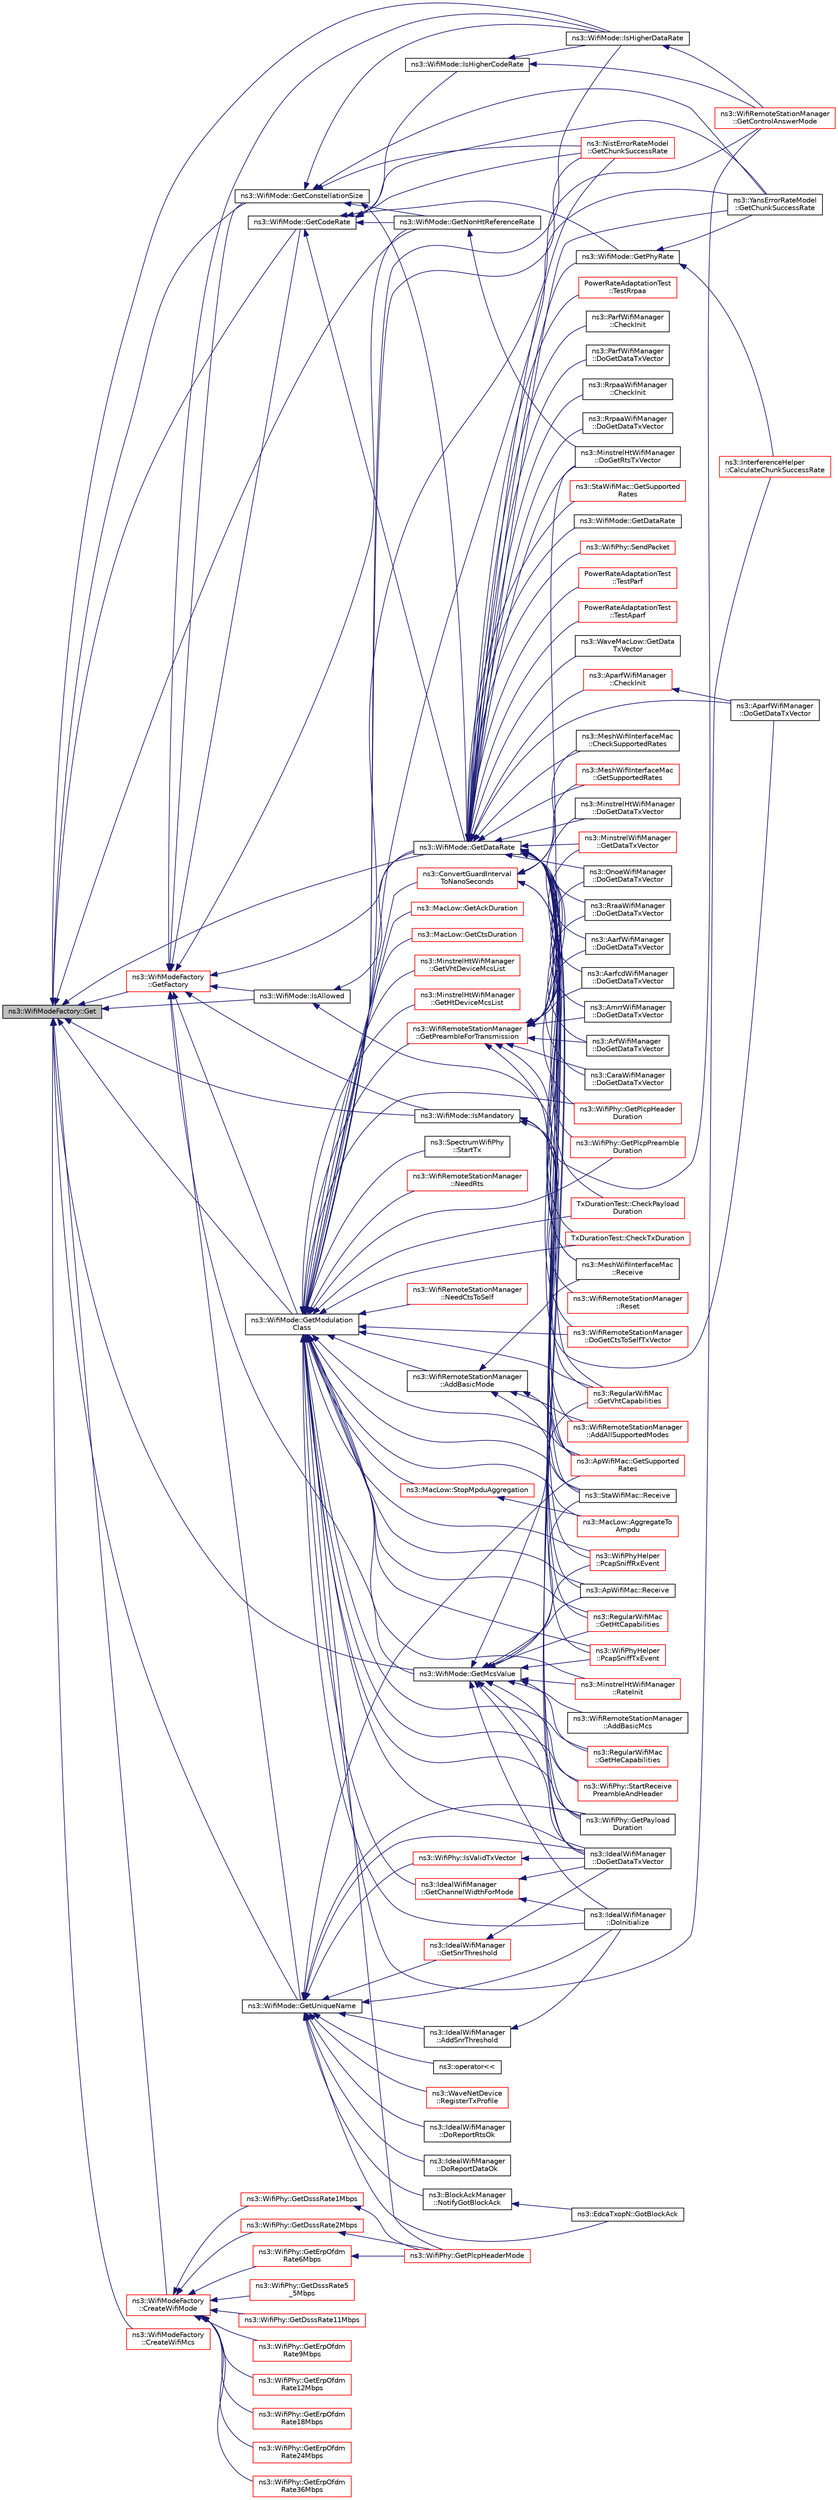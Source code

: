 digraph "ns3::WifiModeFactory::Get"
{
  edge [fontname="Helvetica",fontsize="10",labelfontname="Helvetica",labelfontsize="10"];
  node [fontname="Helvetica",fontsize="10",shape=record];
  rankdir="LR";
  Node1 [label="ns3::WifiModeFactory::Get",height=0.2,width=0.4,color="black", fillcolor="grey75", style="filled", fontcolor="black"];
  Node1 -> Node2 [dir="back",color="midnightblue",fontsize="10",style="solid"];
  Node2 [label="ns3::WifiMode::IsAllowed",height=0.2,width=0.4,color="black", fillcolor="white", style="filled",URL="$d5/d56/classns3_1_1WifiMode.html#a996eeb87ea67b483f0c1915780012e86"];
  Node2 -> Node3 [dir="back",color="midnightblue",fontsize="10",style="solid"];
  Node3 [label="ns3::RegularWifiMac\l::GetVhtCapabilities",height=0.2,width=0.4,color="red", fillcolor="white", style="filled",URL="$df/db9/classns3_1_1RegularWifiMac.html#ade487870f5663694d30a2dd6a7e614e8"];
  Node2 -> Node4 [dir="back",color="midnightblue",fontsize="10",style="solid"];
  Node4 [label="ns3::WifiMode::GetDataRate",height=0.2,width=0.4,color="black", fillcolor="white", style="filled",URL="$d5/d56/classns3_1_1WifiMode.html#adcfbe150f69da720db23387f733b8a52"];
  Node4 -> Node5 [dir="back",color="midnightblue",fontsize="10",style="solid"];
  Node5 [label="ns3::MeshWifiInterfaceMac\l::GetSupportedRates",height=0.2,width=0.4,color="red", fillcolor="white", style="filled",URL="$d0/dd8/classns3_1_1MeshWifiInterfaceMac.html#a37557f1d320a7e81777212f4bad16839"];
  Node4 -> Node6 [dir="back",color="midnightblue",fontsize="10",style="solid"];
  Node6 [label="ns3::MeshWifiInterfaceMac\l::CheckSupportedRates",height=0.2,width=0.4,color="black", fillcolor="white", style="filled",URL="$d0/dd8/classns3_1_1MeshWifiInterfaceMac.html#a2e9bcc69159f4845819b3d99e70083c5"];
  Node4 -> Node7 [dir="back",color="midnightblue",fontsize="10",style="solid"];
  Node7 [label="ns3::MeshWifiInterfaceMac\l::Receive",height=0.2,width=0.4,color="black", fillcolor="white", style="filled",URL="$d0/dd8/classns3_1_1MeshWifiInterfaceMac.html#a94acc69d8deb51faba4875f9df00b8c1",tooltip="Frame receive handler. "];
  Node4 -> Node8 [dir="back",color="midnightblue",fontsize="10",style="solid"];
  Node8 [label="ns3::WaveMacLow::GetData\lTxVector",height=0.2,width=0.4,color="black", fillcolor="white", style="filled",URL="$d8/da1/classns3_1_1WaveMacLow.html#a9f176c853a633679d23d71ac1d5aa908"];
  Node4 -> Node9 [dir="back",color="midnightblue",fontsize="10",style="solid"];
  Node9 [label="ns3::WifiPhyHelper\l::PcapSniffTxEvent",height=0.2,width=0.4,color="red", fillcolor="white", style="filled",URL="$d5/df8/classns3_1_1WifiPhyHelper.html#a24e075fa55e473c81f76a4178c0fcb25"];
  Node4 -> Node10 [dir="back",color="midnightblue",fontsize="10",style="solid"];
  Node10 [label="ns3::WifiPhyHelper\l::PcapSniffRxEvent",height=0.2,width=0.4,color="red", fillcolor="white", style="filled",URL="$d5/df8/classns3_1_1WifiPhyHelper.html#ac5da2b1210868b0ae050e3adc54a9d2f"];
  Node4 -> Node11 [dir="back",color="midnightblue",fontsize="10",style="solid"];
  Node11 [label="ns3::AarfWifiManager\l::DoGetDataTxVector",height=0.2,width=0.4,color="black", fillcolor="white", style="filled",URL="$d7/d63/classns3_1_1AarfWifiManager.html#a408d8be07102ba41125c839b01e8a7ee"];
  Node4 -> Node12 [dir="back",color="midnightblue",fontsize="10",style="solid"];
  Node12 [label="ns3::AarfcdWifiManager\l::DoGetDataTxVector",height=0.2,width=0.4,color="black", fillcolor="white", style="filled",URL="$de/d61/classns3_1_1AarfcdWifiManager.html#ab9bfc915e2a36ee071995eb0247b1599"];
  Node4 -> Node13 [dir="back",color="midnightblue",fontsize="10",style="solid"];
  Node13 [label="ns3::AmrrWifiManager\l::DoGetDataTxVector",height=0.2,width=0.4,color="black", fillcolor="white", style="filled",URL="$d1/d45/classns3_1_1AmrrWifiManager.html#ad18cc0aa1f6f6472e9e5ac2563b85e4c"];
  Node4 -> Node14 [dir="back",color="midnightblue",fontsize="10",style="solid"];
  Node14 [label="ns3::ApWifiMac::GetSupported\lRates",height=0.2,width=0.4,color="red", fillcolor="white", style="filled",URL="$d0/d51/classns3_1_1ApWifiMac.html#a3d1278fa6624859d50b4ed984125de30"];
  Node4 -> Node15 [dir="back",color="midnightblue",fontsize="10",style="solid"];
  Node15 [label="ns3::ApWifiMac::Receive",height=0.2,width=0.4,color="black", fillcolor="white", style="filled",URL="$d0/d51/classns3_1_1ApWifiMac.html#ab7e832f29bf91319e3ecdf0de7d5d598"];
  Node4 -> Node16 [dir="back",color="midnightblue",fontsize="10",style="solid"];
  Node16 [label="ns3::AparfWifiManager\l::CheckInit",height=0.2,width=0.4,color="red", fillcolor="white", style="filled",URL="$dc/d5c/classns3_1_1AparfWifiManager.html#a98a3fc4dfff3bcc1bc452dfed963576f"];
  Node16 -> Node17 [dir="back",color="midnightblue",fontsize="10",style="solid"];
  Node17 [label="ns3::AparfWifiManager\l::DoGetDataTxVector",height=0.2,width=0.4,color="black", fillcolor="white", style="filled",URL="$dc/d5c/classns3_1_1AparfWifiManager.html#a9be0935377c6c6052cc12407d17dafbd"];
  Node4 -> Node17 [dir="back",color="midnightblue",fontsize="10",style="solid"];
  Node4 -> Node18 [dir="back",color="midnightblue",fontsize="10",style="solid"];
  Node18 [label="ns3::ArfWifiManager\l::DoGetDataTxVector",height=0.2,width=0.4,color="black", fillcolor="white", style="filled",URL="$d8/d72/classns3_1_1ArfWifiManager.html#a6bd79d80cbb7f743aa1bece1e5c24584"];
  Node4 -> Node19 [dir="back",color="midnightblue",fontsize="10",style="solid"];
  Node19 [label="ns3::CaraWifiManager\l::DoGetDataTxVector",height=0.2,width=0.4,color="black", fillcolor="white", style="filled",URL="$d8/d78/classns3_1_1CaraWifiManager.html#a948e474fbc8dd16211dc6f6fcb6ef496"];
  Node4 -> Node20 [dir="back",color="midnightblue",fontsize="10",style="solid"];
  Node20 [label="ns3::IdealWifiManager\l::DoGetDataTxVector",height=0.2,width=0.4,color="black", fillcolor="white", style="filled",URL="$de/d5e/classns3_1_1IdealWifiManager.html#a2e7570eb1f5cbef1067cfb714e94218e"];
  Node4 -> Node21 [dir="back",color="midnightblue",fontsize="10",style="solid"];
  Node21 [label="ns3::MinstrelHtWifiManager\l::DoGetDataTxVector",height=0.2,width=0.4,color="black", fillcolor="white", style="filled",URL="$dd/d09/classns3_1_1MinstrelHtWifiManager.html#abc2436c9c8dabb7c78907f478e1bb8c7"];
  Node4 -> Node22 [dir="back",color="midnightblue",fontsize="10",style="solid"];
  Node22 [label="ns3::MinstrelHtWifiManager\l::DoGetRtsTxVector",height=0.2,width=0.4,color="black", fillcolor="white", style="filled",URL="$dd/d09/classns3_1_1MinstrelHtWifiManager.html#a8628d42b27a3bf5cbbd4ea0ec2a79307"];
  Node4 -> Node23 [dir="back",color="midnightblue",fontsize="10",style="solid"];
  Node23 [label="ns3::MinstrelWifiManager\l::GetDataTxVector",height=0.2,width=0.4,color="red", fillcolor="white", style="filled",URL="$dd/d45/classns3_1_1MinstrelWifiManager.html#afc42d002709fb4334ae5b164bfa07aa8"];
  Node4 -> Node24 [dir="back",color="midnightblue",fontsize="10",style="solid"];
  Node24 [label="ns3::NistErrorRateModel\l::GetChunkSuccessRate",height=0.2,width=0.4,color="red", fillcolor="white", style="filled",URL="$da/d01/classns3_1_1NistErrorRateModel.html#a2316a2c287485d7cc81198c90b246bc0"];
  Node4 -> Node25 [dir="back",color="midnightblue",fontsize="10",style="solid"];
  Node25 [label="ns3::OnoeWifiManager\l::DoGetDataTxVector",height=0.2,width=0.4,color="black", fillcolor="white", style="filled",URL="$d9/d36/classns3_1_1OnoeWifiManager.html#a58c4d341696639d4b0ea618275461da4"];
  Node4 -> Node26 [dir="back",color="midnightblue",fontsize="10",style="solid"];
  Node26 [label="ns3::ParfWifiManager\l::CheckInit",height=0.2,width=0.4,color="black", fillcolor="white", style="filled",URL="$d0/ddc/classns3_1_1ParfWifiManager.html#a2a7ea7d1accf1ce9056c91929db2e7eb"];
  Node4 -> Node27 [dir="back",color="midnightblue",fontsize="10",style="solid"];
  Node27 [label="ns3::ParfWifiManager\l::DoGetDataTxVector",height=0.2,width=0.4,color="black", fillcolor="white", style="filled",URL="$d0/ddc/classns3_1_1ParfWifiManager.html#a5a7cc006d12987077a3afc4edd76da86"];
  Node4 -> Node28 [dir="back",color="midnightblue",fontsize="10",style="solid"];
  Node28 [label="ns3::RegularWifiMac\l::GetHtCapabilities",height=0.2,width=0.4,color="red", fillcolor="white", style="filled",URL="$df/db9/classns3_1_1RegularWifiMac.html#ae2b0a52735a938a0f1ca233397ae2185"];
  Node4 -> Node3 [dir="back",color="midnightblue",fontsize="10",style="solid"];
  Node4 -> Node29 [dir="back",color="midnightblue",fontsize="10",style="solid"];
  Node29 [label="ns3::RraaWifiManager\l::DoGetDataTxVector",height=0.2,width=0.4,color="black", fillcolor="white", style="filled",URL="$d4/dca/classns3_1_1RraaWifiManager.html#acc7f56a51e22431479e1d534ad7ece84"];
  Node4 -> Node30 [dir="back",color="midnightblue",fontsize="10",style="solid"];
  Node30 [label="ns3::RrpaaWifiManager\l::CheckInit",height=0.2,width=0.4,color="black", fillcolor="white", style="filled",URL="$d3/de6/classns3_1_1RrpaaWifiManager.html#a37fd1f9711566d9def5f31c966a89bb5"];
  Node4 -> Node31 [dir="back",color="midnightblue",fontsize="10",style="solid"];
  Node31 [label="ns3::RrpaaWifiManager\l::DoGetDataTxVector",height=0.2,width=0.4,color="black", fillcolor="white", style="filled",URL="$d3/de6/classns3_1_1RrpaaWifiManager.html#add26dac79b43d5c0114ba30e8cb29a9e"];
  Node4 -> Node32 [dir="back",color="midnightblue",fontsize="10",style="solid"];
  Node32 [label="ns3::StaWifiMac::Receive",height=0.2,width=0.4,color="black", fillcolor="white", style="filled",URL="$de/dbf/classns3_1_1StaWifiMac.html#ac11352c9502acc4b612224fc172c28f8"];
  Node4 -> Node33 [dir="back",color="midnightblue",fontsize="10",style="solid"];
  Node33 [label="ns3::StaWifiMac::GetSupported\lRates",height=0.2,width=0.4,color="red", fillcolor="white", style="filled",URL="$de/dbf/classns3_1_1StaWifiMac.html#abe67dfa143223ed5237c4083bb474883"];
  Node4 -> Node34 [dir="back",color="midnightblue",fontsize="10",style="solid"];
  Node34 [label="ns3::WifiMode::GetPhyRate",height=0.2,width=0.4,color="black", fillcolor="white", style="filled",URL="$d5/d56/classns3_1_1WifiMode.html#aadbe7aaee8542a7e9b79a64f6960cde6"];
  Node34 -> Node35 [dir="back",color="midnightblue",fontsize="10",style="solid"];
  Node35 [label="ns3::InterferenceHelper\l::CalculateChunkSuccessRate",height=0.2,width=0.4,color="red", fillcolor="white", style="filled",URL="$dc/d0f/classns3_1_1InterferenceHelper.html#ab1c34c3f7ecef1e37ec778c0cf0e9cef"];
  Node34 -> Node36 [dir="back",color="midnightblue",fontsize="10",style="solid"];
  Node36 [label="ns3::YansErrorRateModel\l::GetChunkSuccessRate",height=0.2,width=0.4,color="black", fillcolor="white", style="filled",URL="$d2/dc1/classns3_1_1YansErrorRateModel.html#a9ee90c83f09b4a0a6d53e4df536beee1"];
  Node4 -> Node37 [dir="back",color="midnightblue",fontsize="10",style="solid"];
  Node37 [label="ns3::WifiMode::GetDataRate",height=0.2,width=0.4,color="black", fillcolor="white", style="filled",URL="$d5/d56/classns3_1_1WifiMode.html#a00239449d2103610d8bd06d60e33806f"];
  Node4 -> Node38 [dir="back",color="midnightblue",fontsize="10",style="solid"];
  Node38 [label="ns3::WifiPhy::GetPlcpHeader\lDuration",height=0.2,width=0.4,color="red", fillcolor="white", style="filled",URL="$d6/d5a/classns3_1_1WifiPhy.html#a0f9cfd8f26cb52a1e205391064ceb6ea"];
  Node4 -> Node39 [dir="back",color="midnightblue",fontsize="10",style="solid"];
  Node39 [label="ns3::WifiPhy::GetPlcpPreamble\lDuration",height=0.2,width=0.4,color="red", fillcolor="white", style="filled",URL="$d6/d5a/classns3_1_1WifiPhy.html#a46ecb9d93cc8b2085b70f3e0776cbd6f"];
  Node4 -> Node40 [dir="back",color="midnightblue",fontsize="10",style="solid"];
  Node40 [label="ns3::WifiPhy::GetPayload\lDuration",height=0.2,width=0.4,color="black", fillcolor="white", style="filled",URL="$d6/d5a/classns3_1_1WifiPhy.html#a7573ab7a26df41afb80a8c285cf290ee"];
  Node4 -> Node41 [dir="back",color="midnightblue",fontsize="10",style="solid"];
  Node41 [label="ns3::WifiPhy::SendPacket",height=0.2,width=0.4,color="red", fillcolor="white", style="filled",URL="$d6/d5a/classns3_1_1WifiPhy.html#a4caf22eb334a9caca21ec37d90a74ce2"];
  Node4 -> Node36 [dir="back",color="midnightblue",fontsize="10",style="solid"];
  Node4 -> Node42 [dir="back",color="midnightblue",fontsize="10",style="solid"];
  Node42 [label="PowerRateAdaptationTest\l::TestParf",height=0.2,width=0.4,color="red", fillcolor="white", style="filled",URL="$dd/d2b/classPowerRateAdaptationTest.html#a06db52c180644f3b961de054c41f2115",tooltip="Test parf function. "];
  Node4 -> Node43 [dir="back",color="midnightblue",fontsize="10",style="solid"];
  Node43 [label="PowerRateAdaptationTest\l::TestAparf",height=0.2,width=0.4,color="red", fillcolor="white", style="filled",URL="$dd/d2b/classPowerRateAdaptationTest.html#a3c3954526cb787125fea4c50cfe76174",tooltip="Test aparf function. "];
  Node4 -> Node44 [dir="back",color="midnightblue",fontsize="10",style="solid"];
  Node44 [label="PowerRateAdaptationTest\l::TestRrpaa",height=0.2,width=0.4,color="red", fillcolor="white", style="filled",URL="$dd/d2b/classPowerRateAdaptationTest.html#af0e5f044ed9bdf20dc203926ff8677b4",tooltip="Test rrpaa function. "];
  Node4 -> Node45 [dir="back",color="midnightblue",fontsize="10",style="solid"];
  Node45 [label="TxDurationTest::CheckPayload\lDuration",height=0.2,width=0.4,color="red", fillcolor="white", style="filled",URL="$db/d12/classTxDurationTest.html#a3b56291189e8cfa83d41503d7fbd6d6c"];
  Node4 -> Node46 [dir="back",color="midnightblue",fontsize="10",style="solid"];
  Node46 [label="TxDurationTest::CheckTxDuration",height=0.2,width=0.4,color="red", fillcolor="white", style="filled",URL="$db/d12/classTxDurationTest.html#ac86b852957ecf1a1bed4f4e48debb30e"];
  Node1 -> Node4 [dir="back",color="midnightblue",fontsize="10",style="solid"];
  Node1 -> Node47 [dir="back",color="midnightblue",fontsize="10",style="solid"];
  Node47 [label="ns3::WifiMode::GetCodeRate",height=0.2,width=0.4,color="black", fillcolor="white", style="filled",URL="$d5/d56/classns3_1_1WifiMode.html#a41fcb1abd2aa488145f2f43ca9ba8e1d"];
  Node47 -> Node24 [dir="back",color="midnightblue",fontsize="10",style="solid"];
  Node47 -> Node34 [dir="back",color="midnightblue",fontsize="10",style="solid"];
  Node47 -> Node4 [dir="back",color="midnightblue",fontsize="10",style="solid"];
  Node47 -> Node48 [dir="back",color="midnightblue",fontsize="10",style="solid"];
  Node48 [label="ns3::WifiMode::GetNonHtReferenceRate",height=0.2,width=0.4,color="black", fillcolor="white", style="filled",URL="$d5/d56/classns3_1_1WifiMode.html#a424b3e62606d8275a24fe442ab522ea4"];
  Node48 -> Node22 [dir="back",color="midnightblue",fontsize="10",style="solid"];
  Node47 -> Node49 [dir="back",color="midnightblue",fontsize="10",style="solid"];
  Node49 [label="ns3::WifiMode::IsHigherCodeRate",height=0.2,width=0.4,color="black", fillcolor="white", style="filled",URL="$d5/d56/classns3_1_1WifiMode.html#a9b1d07970b6b01f262f67bc2f6fcd053"];
  Node49 -> Node50 [dir="back",color="midnightblue",fontsize="10",style="solid"];
  Node50 [label="ns3::WifiMode::IsHigherDataRate",height=0.2,width=0.4,color="black", fillcolor="white", style="filled",URL="$d5/d56/classns3_1_1WifiMode.html#afb7bad5cc1fb523bd3ac0e0d2f25b5ae"];
  Node50 -> Node51 [dir="back",color="midnightblue",fontsize="10",style="solid"];
  Node51 [label="ns3::WifiRemoteStationManager\l::GetControlAnswerMode",height=0.2,width=0.4,color="red", fillcolor="white", style="filled",URL="$d6/d65/classns3_1_1WifiRemoteStationManager.html#aa39d276e0171076b7ebc98b5cb8b0947"];
  Node49 -> Node51 [dir="back",color="midnightblue",fontsize="10",style="solid"];
  Node47 -> Node36 [dir="back",color="midnightblue",fontsize="10",style="solid"];
  Node1 -> Node52 [dir="back",color="midnightblue",fontsize="10",style="solid"];
  Node52 [label="ns3::WifiMode::GetConstellationSize",height=0.2,width=0.4,color="black", fillcolor="white", style="filled",URL="$d5/d56/classns3_1_1WifiMode.html#a28bbc436203fd3332da6cc61909af8f1"];
  Node52 -> Node24 [dir="back",color="midnightblue",fontsize="10",style="solid"];
  Node52 -> Node4 [dir="back",color="midnightblue",fontsize="10",style="solid"];
  Node52 -> Node48 [dir="back",color="midnightblue",fontsize="10",style="solid"];
  Node52 -> Node50 [dir="back",color="midnightblue",fontsize="10",style="solid"];
  Node52 -> Node36 [dir="back",color="midnightblue",fontsize="10",style="solid"];
  Node1 -> Node53 [dir="back",color="midnightblue",fontsize="10",style="solid"];
  Node53 [label="ns3::WifiMode::GetUniqueName",height=0.2,width=0.4,color="black", fillcolor="white", style="filled",URL="$d5/d56/classns3_1_1WifiMode.html#a18e0a33034f484d3ca8c0497d3ea1dc7"];
  Node53 -> Node54 [dir="back",color="midnightblue",fontsize="10",style="solid"];
  Node54 [label="ns3::WaveNetDevice\l::RegisterTxProfile",height=0.2,width=0.4,color="red", fillcolor="white", style="filled",URL="$d4/d1c/classns3_1_1WaveNetDevice.html#a9c79e073964d5d94bd6bf6facc7aad9b"];
  Node53 -> Node14 [dir="back",color="midnightblue",fontsize="10",style="solid"];
  Node53 -> Node55 [dir="back",color="midnightblue",fontsize="10",style="solid"];
  Node55 [label="ns3::BlockAckManager\l::NotifyGotBlockAck",height=0.2,width=0.4,color="black", fillcolor="white", style="filled",URL="$d5/dec/classns3_1_1BlockAckManager.html#a9b24f21a11eb094fa683943b7fc3c747"];
  Node55 -> Node56 [dir="back",color="midnightblue",fontsize="10",style="solid"];
  Node56 [label="ns3::EdcaTxopN::GotBlockAck",height=0.2,width=0.4,color="black", fillcolor="white", style="filled",URL="$dc/db8/classns3_1_1EdcaTxopN.html#a36c24d5a9717893466eaadda6bd66cc5"];
  Node53 -> Node56 [dir="back",color="midnightblue",fontsize="10",style="solid"];
  Node53 -> Node57 [dir="back",color="midnightblue",fontsize="10",style="solid"];
  Node57 [label="ns3::IdealWifiManager\l::DoInitialize",height=0.2,width=0.4,color="black", fillcolor="white", style="filled",URL="$de/d5e/classns3_1_1IdealWifiManager.html#a678947f49366ca1734b6299b667845da"];
  Node53 -> Node58 [dir="back",color="midnightblue",fontsize="10",style="solid"];
  Node58 [label="ns3::IdealWifiManager\l::GetSnrThreshold",height=0.2,width=0.4,color="red", fillcolor="white", style="filled",URL="$de/d5e/classns3_1_1IdealWifiManager.html#a4712a1357ab7ba3f2aba5b183cd18f6a"];
  Node58 -> Node20 [dir="back",color="midnightblue",fontsize="10",style="solid"];
  Node53 -> Node59 [dir="back",color="midnightblue",fontsize="10",style="solid"];
  Node59 [label="ns3::IdealWifiManager\l::AddSnrThreshold",height=0.2,width=0.4,color="black", fillcolor="white", style="filled",URL="$de/d5e/classns3_1_1IdealWifiManager.html#a07b8198f3c1f258c46af76a3ffe746a7"];
  Node59 -> Node57 [dir="back",color="midnightblue",fontsize="10",style="solid"];
  Node53 -> Node60 [dir="back",color="midnightblue",fontsize="10",style="solid"];
  Node60 [label="ns3::IdealWifiManager\l::DoReportRtsOk",height=0.2,width=0.4,color="black", fillcolor="white", style="filled",URL="$de/d5e/classns3_1_1IdealWifiManager.html#a3baa107493052456308092dd737f94a0"];
  Node53 -> Node61 [dir="back",color="midnightblue",fontsize="10",style="solid"];
  Node61 [label="ns3::IdealWifiManager\l::DoReportDataOk",height=0.2,width=0.4,color="black", fillcolor="white", style="filled",URL="$de/d5e/classns3_1_1IdealWifiManager.html#a80a9c2d8cda6728bc2ae4a12096a33c1"];
  Node53 -> Node20 [dir="back",color="midnightblue",fontsize="10",style="solid"];
  Node53 -> Node62 [dir="back",color="midnightblue",fontsize="10",style="solid"];
  Node62 [label="ns3::operator\<\<",height=0.2,width=0.4,color="black", fillcolor="white", style="filled",URL="$d7/d2e/namespacens3.html#a57863964b1cdf873dff3b24df1f0c04b"];
  Node53 -> Node40 [dir="back",color="midnightblue",fontsize="10",style="solid"];
  Node53 -> Node63 [dir="back",color="midnightblue",fontsize="10",style="solid"];
  Node63 [label="ns3::WifiPhy::IsValidTxVector",height=0.2,width=0.4,color="red", fillcolor="white", style="filled",URL="$d6/d5a/classns3_1_1WifiPhy.html#a2df962f7fd9468b514ea16d5fbed97f6"];
  Node63 -> Node20 [dir="back",color="midnightblue",fontsize="10",style="solid"];
  Node1 -> Node64 [dir="back",color="midnightblue",fontsize="10",style="solid"];
  Node64 [label="ns3::WifiMode::IsMandatory",height=0.2,width=0.4,color="black", fillcolor="white", style="filled",URL="$d5/d56/classns3_1_1WifiMode.html#ad7db9c41e193eb656c8dc66ec68cf0d0"];
  Node64 -> Node14 [dir="back",color="midnightblue",fontsize="10",style="solid"];
  Node64 -> Node65 [dir="back",color="midnightblue",fontsize="10",style="solid"];
  Node65 [label="ns3::WifiRemoteStationManager\l::AddAllSupportedModes",height=0.2,width=0.4,color="red", fillcolor="white", style="filled",URL="$d6/d65/classns3_1_1WifiRemoteStationManager.html#a4820bca619f254af7ff3ea2990563dbe"];
  Node64 -> Node51 [dir="back",color="midnightblue",fontsize="10",style="solid"];
  Node64 -> Node66 [dir="back",color="midnightblue",fontsize="10",style="solid"];
  Node66 [label="ns3::WifiRemoteStationManager\l::Reset",height=0.2,width=0.4,color="red", fillcolor="white", style="filled",URL="$d6/d65/classns3_1_1WifiRemoteStationManager.html#aced390304611226a99f37dcfefd45f33"];
  Node1 -> Node67 [dir="back",color="midnightblue",fontsize="10",style="solid"];
  Node67 [label="ns3::WifiMode::GetMcsValue",height=0.2,width=0.4,color="black", fillcolor="white", style="filled",URL="$d5/d56/classns3_1_1WifiMode.html#acd40f9e0edfc1e2c4462bd016a08f160"];
  Node67 -> Node9 [dir="back",color="midnightblue",fontsize="10",style="solid"];
  Node67 -> Node10 [dir="back",color="midnightblue",fontsize="10",style="solid"];
  Node67 -> Node15 [dir="back",color="midnightblue",fontsize="10",style="solid"];
  Node67 -> Node57 [dir="back",color="midnightblue",fontsize="10",style="solid"];
  Node67 -> Node20 [dir="back",color="midnightblue",fontsize="10",style="solid"];
  Node67 -> Node68 [dir="back",color="midnightblue",fontsize="10",style="solid"];
  Node68 [label="ns3::MinstrelHtWifiManager\l::RateInit",height=0.2,width=0.4,color="red", fillcolor="white", style="filled",URL="$dd/d09/classns3_1_1MinstrelHtWifiManager.html#a3b59b889db624539c6d5af89fa5e9f74"];
  Node67 -> Node28 [dir="back",color="midnightblue",fontsize="10",style="solid"];
  Node67 -> Node3 [dir="back",color="midnightblue",fontsize="10",style="solid"];
  Node67 -> Node69 [dir="back",color="midnightblue",fontsize="10",style="solid"];
  Node69 [label="ns3::RegularWifiMac\l::GetHeCapabilities",height=0.2,width=0.4,color="red", fillcolor="white", style="filled",URL="$df/db9/classns3_1_1RegularWifiMac.html#aea22761a20fdff9f6c1a9acc49d63700"];
  Node67 -> Node32 [dir="back",color="midnightblue",fontsize="10",style="solid"];
  Node67 -> Node40 [dir="back",color="midnightblue",fontsize="10",style="solid"];
  Node67 -> Node70 [dir="back",color="midnightblue",fontsize="10",style="solid"];
  Node70 [label="ns3::WifiPhy::StartReceive\lPreambleAndHeader",height=0.2,width=0.4,color="red", fillcolor="white", style="filled",URL="$d6/d5a/classns3_1_1WifiPhy.html#a3a6e284a02ba090313098f1713a579e4"];
  Node67 -> Node71 [dir="back",color="midnightblue",fontsize="10",style="solid"];
  Node71 [label="ns3::WifiRemoteStationManager\l::AddBasicMcs",height=0.2,width=0.4,color="black", fillcolor="white", style="filled",URL="$d6/d65/classns3_1_1WifiRemoteStationManager.html#a6902286b2f6e4b0f269520357d92bace"];
  Node1 -> Node72 [dir="back",color="midnightblue",fontsize="10",style="solid"];
  Node72 [label="ns3::WifiMode::GetModulation\lClass",height=0.2,width=0.4,color="black", fillcolor="white", style="filled",URL="$d5/d56/classns3_1_1WifiMode.html#a7941cd2a0bc8d2ba68ba6a12c7e2c42a"];
  Node72 -> Node9 [dir="back",color="midnightblue",fontsize="10",style="solid"];
  Node72 -> Node10 [dir="back",color="midnightblue",fontsize="10",style="solid"];
  Node72 -> Node14 [dir="back",color="midnightblue",fontsize="10",style="solid"];
  Node72 -> Node15 [dir="back",color="midnightblue",fontsize="10",style="solid"];
  Node72 -> Node73 [dir="back",color="midnightblue",fontsize="10",style="solid"];
  Node73 [label="ns3::IdealWifiManager\l::GetChannelWidthForMode",height=0.2,width=0.4,color="red", fillcolor="white", style="filled",URL="$de/d5e/classns3_1_1IdealWifiManager.html#a02a51cef1d20b348546c8dc21537e565"];
  Node73 -> Node57 [dir="back",color="midnightblue",fontsize="10",style="solid"];
  Node73 -> Node20 [dir="back",color="midnightblue",fontsize="10",style="solid"];
  Node72 -> Node57 [dir="back",color="midnightblue",fontsize="10",style="solid"];
  Node72 -> Node20 [dir="back",color="midnightblue",fontsize="10",style="solid"];
  Node72 -> Node35 [dir="back",color="midnightblue",fontsize="10",style="solid"];
  Node72 -> Node74 [dir="back",color="midnightblue",fontsize="10",style="solid"];
  Node74 [label="ns3::MacLow::GetAckDuration",height=0.2,width=0.4,color="red", fillcolor="white", style="filled",URL="$d3/da6/classns3_1_1MacLow.html#afb6684c2fedc5d0595a80b0f6e959065"];
  Node72 -> Node75 [dir="back",color="midnightblue",fontsize="10",style="solid"];
  Node75 [label="ns3::MacLow::GetCtsDuration",height=0.2,width=0.4,color="red", fillcolor="white", style="filled",URL="$d3/da6/classns3_1_1MacLow.html#a51008d8954b33afd5ec805cda1a3c297"];
  Node72 -> Node76 [dir="back",color="midnightblue",fontsize="10",style="solid"];
  Node76 [label="ns3::MacLow::StopMpduAggregation",height=0.2,width=0.4,color="red", fillcolor="white", style="filled",URL="$d3/da6/classns3_1_1MacLow.html#aead5c738f9be3650b2b55a1a307029db"];
  Node76 -> Node77 [dir="back",color="midnightblue",fontsize="10",style="solid"];
  Node77 [label="ns3::MacLow::AggregateTo\lAmpdu",height=0.2,width=0.4,color="red", fillcolor="white", style="filled",URL="$d3/da6/classns3_1_1MacLow.html#a10d347ccf6a1e3868ee1470767ed38a6"];
  Node72 -> Node77 [dir="back",color="midnightblue",fontsize="10",style="solid"];
  Node72 -> Node68 [dir="back",color="midnightblue",fontsize="10",style="solid"];
  Node72 -> Node78 [dir="back",color="midnightblue",fontsize="10",style="solid"];
  Node78 [label="ns3::MinstrelHtWifiManager\l::GetVhtDeviceMcsList",height=0.2,width=0.4,color="red", fillcolor="white", style="filled",URL="$dd/d09/classns3_1_1MinstrelHtWifiManager.html#aa3f58bf72c4fe7dd962ce0e99ba211a7",tooltip="Returns a list of only the VHT MCS supported by the device. "];
  Node72 -> Node79 [dir="back",color="midnightblue",fontsize="10",style="solid"];
  Node79 [label="ns3::MinstrelHtWifiManager\l::GetHtDeviceMcsList",height=0.2,width=0.4,color="red", fillcolor="white", style="filled",URL="$dd/d09/classns3_1_1MinstrelHtWifiManager.html#a51b40cdb077737e007f1c767c11d1424",tooltip="Returns a list of only the HT MCS supported by the device. "];
  Node72 -> Node24 [dir="back",color="midnightblue",fontsize="10",style="solid"];
  Node72 -> Node28 [dir="back",color="midnightblue",fontsize="10",style="solid"];
  Node72 -> Node3 [dir="back",color="midnightblue",fontsize="10",style="solid"];
  Node72 -> Node69 [dir="back",color="midnightblue",fontsize="10",style="solid"];
  Node72 -> Node80 [dir="back",color="midnightblue",fontsize="10",style="solid"];
  Node80 [label="ns3::SpectrumWifiPhy\l::StartTx",height=0.2,width=0.4,color="black", fillcolor="white", style="filled",URL="$d6/d39/classns3_1_1SpectrumWifiPhy.html#ae0e6d5affdd06543c8fcfed2959e438a"];
  Node72 -> Node32 [dir="back",color="midnightblue",fontsize="10",style="solid"];
  Node72 -> Node50 [dir="back",color="midnightblue",fontsize="10",style="solid"];
  Node72 -> Node81 [dir="back",color="midnightblue",fontsize="10",style="solid"];
  Node81 [label="ns3::WifiPhy::GetPlcpHeaderMode",height=0.2,width=0.4,color="red", fillcolor="white", style="filled",URL="$d6/d5a/classns3_1_1WifiPhy.html#ac6b531ab3bc66265bd2eb8b627ff60f7"];
  Node72 -> Node38 [dir="back",color="midnightblue",fontsize="10",style="solid"];
  Node72 -> Node39 [dir="back",color="midnightblue",fontsize="10",style="solid"];
  Node72 -> Node40 [dir="back",color="midnightblue",fontsize="10",style="solid"];
  Node72 -> Node70 [dir="back",color="midnightblue",fontsize="10",style="solid"];
  Node72 -> Node82 [dir="back",color="midnightblue",fontsize="10",style="solid"];
  Node82 [label="ns3::WifiRemoteStationManager\l::DoGetCtsToSelfTxVector",height=0.2,width=0.4,color="red", fillcolor="white", style="filled",URL="$d6/d65/classns3_1_1WifiRemoteStationManager.html#aa8b7470c26610407756a92a5fcb4bf4b"];
  Node72 -> Node83 [dir="back",color="midnightblue",fontsize="10",style="solid"];
  Node83 [label="ns3::WifiRemoteStationManager\l::NeedRts",height=0.2,width=0.4,color="red", fillcolor="white", style="filled",URL="$d6/d65/classns3_1_1WifiRemoteStationManager.html#a1552c041e2344e355e9a28859054db27"];
  Node72 -> Node84 [dir="back",color="midnightblue",fontsize="10",style="solid"];
  Node84 [label="ns3::WifiRemoteStationManager\l::NeedCtsToSelf",height=0.2,width=0.4,color="red", fillcolor="white", style="filled",URL="$d6/d65/classns3_1_1WifiRemoteStationManager.html#aa3179e61b1a06ff2d0cb0bdbc518e5a2"];
  Node72 -> Node51 [dir="back",color="midnightblue",fontsize="10",style="solid"];
  Node72 -> Node85 [dir="back",color="midnightblue",fontsize="10",style="solid"];
  Node85 [label="ns3::WifiRemoteStationManager\l::AddBasicMode",height=0.2,width=0.4,color="black", fillcolor="white", style="filled",URL="$d6/d65/classns3_1_1WifiRemoteStationManager.html#a169339a6312b10580cb6a940228833f0"];
  Node85 -> Node7 [dir="back",color="midnightblue",fontsize="10",style="solid"];
  Node85 -> Node14 [dir="back",color="midnightblue",fontsize="10",style="solid"];
  Node85 -> Node32 [dir="back",color="midnightblue",fontsize="10",style="solid"];
  Node85 -> Node65 [dir="back",color="midnightblue",fontsize="10",style="solid"];
  Node72 -> Node86 [dir="back",color="midnightblue",fontsize="10",style="solid"];
  Node86 [label="ns3::WifiRemoteStationManager\l::GetPreambleForTransmission",height=0.2,width=0.4,color="red", fillcolor="white", style="filled",URL="$d6/d65/classns3_1_1WifiRemoteStationManager.html#a0f44967cbd7488baada4802ebc642110"];
  Node86 -> Node11 [dir="back",color="midnightblue",fontsize="10",style="solid"];
  Node86 -> Node12 [dir="back",color="midnightblue",fontsize="10",style="solid"];
  Node86 -> Node13 [dir="back",color="midnightblue",fontsize="10",style="solid"];
  Node86 -> Node17 [dir="back",color="midnightblue",fontsize="10",style="solid"];
  Node86 -> Node18 [dir="back",color="midnightblue",fontsize="10",style="solid"];
  Node86 -> Node19 [dir="back",color="midnightblue",fontsize="10",style="solid"];
  Node86 -> Node20 [dir="back",color="midnightblue",fontsize="10",style="solid"];
  Node86 -> Node21 [dir="back",color="midnightblue",fontsize="10",style="solid"];
  Node86 -> Node22 [dir="back",color="midnightblue",fontsize="10",style="solid"];
  Node86 -> Node23 [dir="back",color="midnightblue",fontsize="10",style="solid"];
  Node86 -> Node25 [dir="back",color="midnightblue",fontsize="10",style="solid"];
  Node86 -> Node29 [dir="back",color="midnightblue",fontsize="10",style="solid"];
  Node72 -> Node87 [dir="back",color="midnightblue",fontsize="10",style="solid"];
  Node87 [label="ns3::ConvertGuardInterval\lToNanoSeconds",height=0.2,width=0.4,color="red", fillcolor="white", style="filled",URL="$d7/d2e/namespacens3.html#a55676b01ef86544fd12cc854f9a32b2b"];
  Node87 -> Node5 [dir="back",color="midnightblue",fontsize="10",style="solid"];
  Node87 -> Node6 [dir="back",color="midnightblue",fontsize="10",style="solid"];
  Node87 -> Node7 [dir="back",color="midnightblue",fontsize="10",style="solid"];
  Node87 -> Node82 [dir="back",color="midnightblue",fontsize="10",style="solid"];
  Node72 -> Node36 [dir="back",color="midnightblue",fontsize="10",style="solid"];
  Node72 -> Node45 [dir="back",color="midnightblue",fontsize="10",style="solid"];
  Node72 -> Node46 [dir="back",color="midnightblue",fontsize="10",style="solid"];
  Node1 -> Node48 [dir="back",color="midnightblue",fontsize="10",style="solid"];
  Node1 -> Node50 [dir="back",color="midnightblue",fontsize="10",style="solid"];
  Node1 -> Node88 [dir="back",color="midnightblue",fontsize="10",style="solid"];
  Node88 [label="ns3::WifiModeFactory\l::CreateWifiMode",height=0.2,width=0.4,color="red", fillcolor="white", style="filled",URL="$d2/dcd/classns3_1_1WifiModeFactory.html#a91e233a272c9bd36bca8d51a5da49b41"];
  Node88 -> Node89 [dir="back",color="midnightblue",fontsize="10",style="solid"];
  Node89 [label="ns3::WifiPhy::GetDsssRate1Mbps",height=0.2,width=0.4,color="red", fillcolor="white", style="filled",URL="$d6/d5a/classns3_1_1WifiPhy.html#a8b52ed5ee9801adab6d11b8e4dc4240f"];
  Node89 -> Node81 [dir="back",color="midnightblue",fontsize="10",style="solid"];
  Node88 -> Node90 [dir="back",color="midnightblue",fontsize="10",style="solid"];
  Node90 [label="ns3::WifiPhy::GetDsssRate2Mbps",height=0.2,width=0.4,color="red", fillcolor="white", style="filled",URL="$d6/d5a/classns3_1_1WifiPhy.html#a6619a232c9506d049781aae17795b57f"];
  Node90 -> Node81 [dir="back",color="midnightblue",fontsize="10",style="solid"];
  Node88 -> Node91 [dir="back",color="midnightblue",fontsize="10",style="solid"];
  Node91 [label="ns3::WifiPhy::GetDsssRate5\l_5Mbps",height=0.2,width=0.4,color="red", fillcolor="white", style="filled",URL="$d6/d5a/classns3_1_1WifiPhy.html#aa9a581243e49199f63f9e26ef4c4ed95"];
  Node88 -> Node92 [dir="back",color="midnightblue",fontsize="10",style="solid"];
  Node92 [label="ns3::WifiPhy::GetDsssRate11Mbps",height=0.2,width=0.4,color="red", fillcolor="white", style="filled",URL="$d6/d5a/classns3_1_1WifiPhy.html#ab959b0aa063cda3f93a9a2861526a3e2"];
  Node88 -> Node93 [dir="back",color="midnightblue",fontsize="10",style="solid"];
  Node93 [label="ns3::WifiPhy::GetErpOfdm\lRate6Mbps",height=0.2,width=0.4,color="red", fillcolor="white", style="filled",URL="$d6/d5a/classns3_1_1WifiPhy.html#a334689e428371b3383e9001cbd05deba"];
  Node93 -> Node81 [dir="back",color="midnightblue",fontsize="10",style="solid"];
  Node88 -> Node94 [dir="back",color="midnightblue",fontsize="10",style="solid"];
  Node94 [label="ns3::WifiPhy::GetErpOfdm\lRate9Mbps",height=0.2,width=0.4,color="red", fillcolor="white", style="filled",URL="$d6/d5a/classns3_1_1WifiPhy.html#af2fc1ee36fc803b89575cd682138495f"];
  Node88 -> Node95 [dir="back",color="midnightblue",fontsize="10",style="solid"];
  Node95 [label="ns3::WifiPhy::GetErpOfdm\lRate12Mbps",height=0.2,width=0.4,color="red", fillcolor="white", style="filled",URL="$d6/d5a/classns3_1_1WifiPhy.html#aa6f7f9ca17a9451966da679415996136"];
  Node88 -> Node96 [dir="back",color="midnightblue",fontsize="10",style="solid"];
  Node96 [label="ns3::WifiPhy::GetErpOfdm\lRate18Mbps",height=0.2,width=0.4,color="red", fillcolor="white", style="filled",URL="$d6/d5a/classns3_1_1WifiPhy.html#ae24bbedd9df795ac630568606a579be0"];
  Node88 -> Node97 [dir="back",color="midnightblue",fontsize="10",style="solid"];
  Node97 [label="ns3::WifiPhy::GetErpOfdm\lRate24Mbps",height=0.2,width=0.4,color="red", fillcolor="white", style="filled",URL="$d6/d5a/classns3_1_1WifiPhy.html#a8e34487962a2e6ecbedebe5b2e883ca7"];
  Node88 -> Node98 [dir="back",color="midnightblue",fontsize="10",style="solid"];
  Node98 [label="ns3::WifiPhy::GetErpOfdm\lRate36Mbps",height=0.2,width=0.4,color="red", fillcolor="white", style="filled",URL="$d6/d5a/classns3_1_1WifiPhy.html#acc3956aa9fc49c16c05dc76bae0d4ad9"];
  Node1 -> Node99 [dir="back",color="midnightblue",fontsize="10",style="solid"];
  Node99 [label="ns3::WifiModeFactory\l::CreateWifiMcs",height=0.2,width=0.4,color="red", fillcolor="white", style="filled",URL="$d2/dcd/classns3_1_1WifiModeFactory.html#ac3e6d9eb924873474e4122c86deb44c9"];
  Node1 -> Node100 [dir="back",color="midnightblue",fontsize="10",style="solid"];
  Node100 [label="ns3::WifiModeFactory\l::GetFactory",height=0.2,width=0.4,color="red", fillcolor="white", style="filled",URL="$d2/dcd/classns3_1_1WifiModeFactory.html#a9c6f695d733355dee8d74bd1709868fc"];
  Node100 -> Node2 [dir="back",color="midnightblue",fontsize="10",style="solid"];
  Node100 -> Node4 [dir="back",color="midnightblue",fontsize="10",style="solid"];
  Node100 -> Node47 [dir="back",color="midnightblue",fontsize="10",style="solid"];
  Node100 -> Node52 [dir="back",color="midnightblue",fontsize="10",style="solid"];
  Node100 -> Node53 [dir="back",color="midnightblue",fontsize="10",style="solid"];
  Node100 -> Node64 [dir="back",color="midnightblue",fontsize="10",style="solid"];
  Node100 -> Node67 [dir="back",color="midnightblue",fontsize="10",style="solid"];
  Node100 -> Node72 [dir="back",color="midnightblue",fontsize="10",style="solid"];
  Node100 -> Node48 [dir="back",color="midnightblue",fontsize="10",style="solid"];
  Node100 -> Node50 [dir="back",color="midnightblue",fontsize="10",style="solid"];
}
